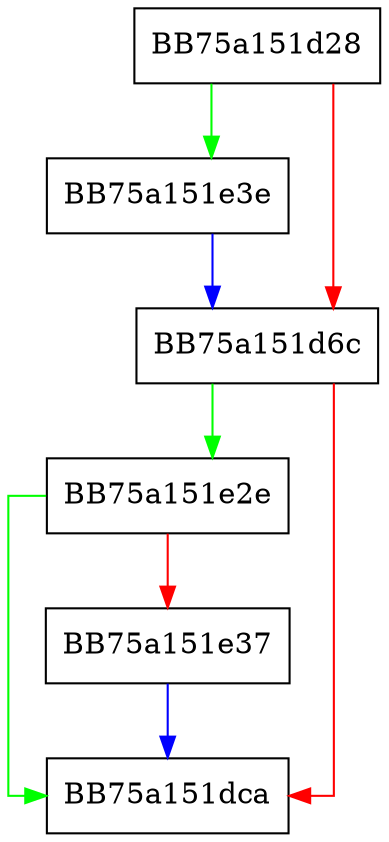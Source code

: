 digraph ToHexBinary {
  node [shape="box"];
  graph [splines=ortho];
  BB75a151d28 -> BB75a151e3e [color="green"];
  BB75a151d28 -> BB75a151d6c [color="red"];
  BB75a151d6c -> BB75a151e2e [color="green"];
  BB75a151d6c -> BB75a151dca [color="red"];
  BB75a151e2e -> BB75a151dca [color="green"];
  BB75a151e2e -> BB75a151e37 [color="red"];
  BB75a151e37 -> BB75a151dca [color="blue"];
  BB75a151e3e -> BB75a151d6c [color="blue"];
}